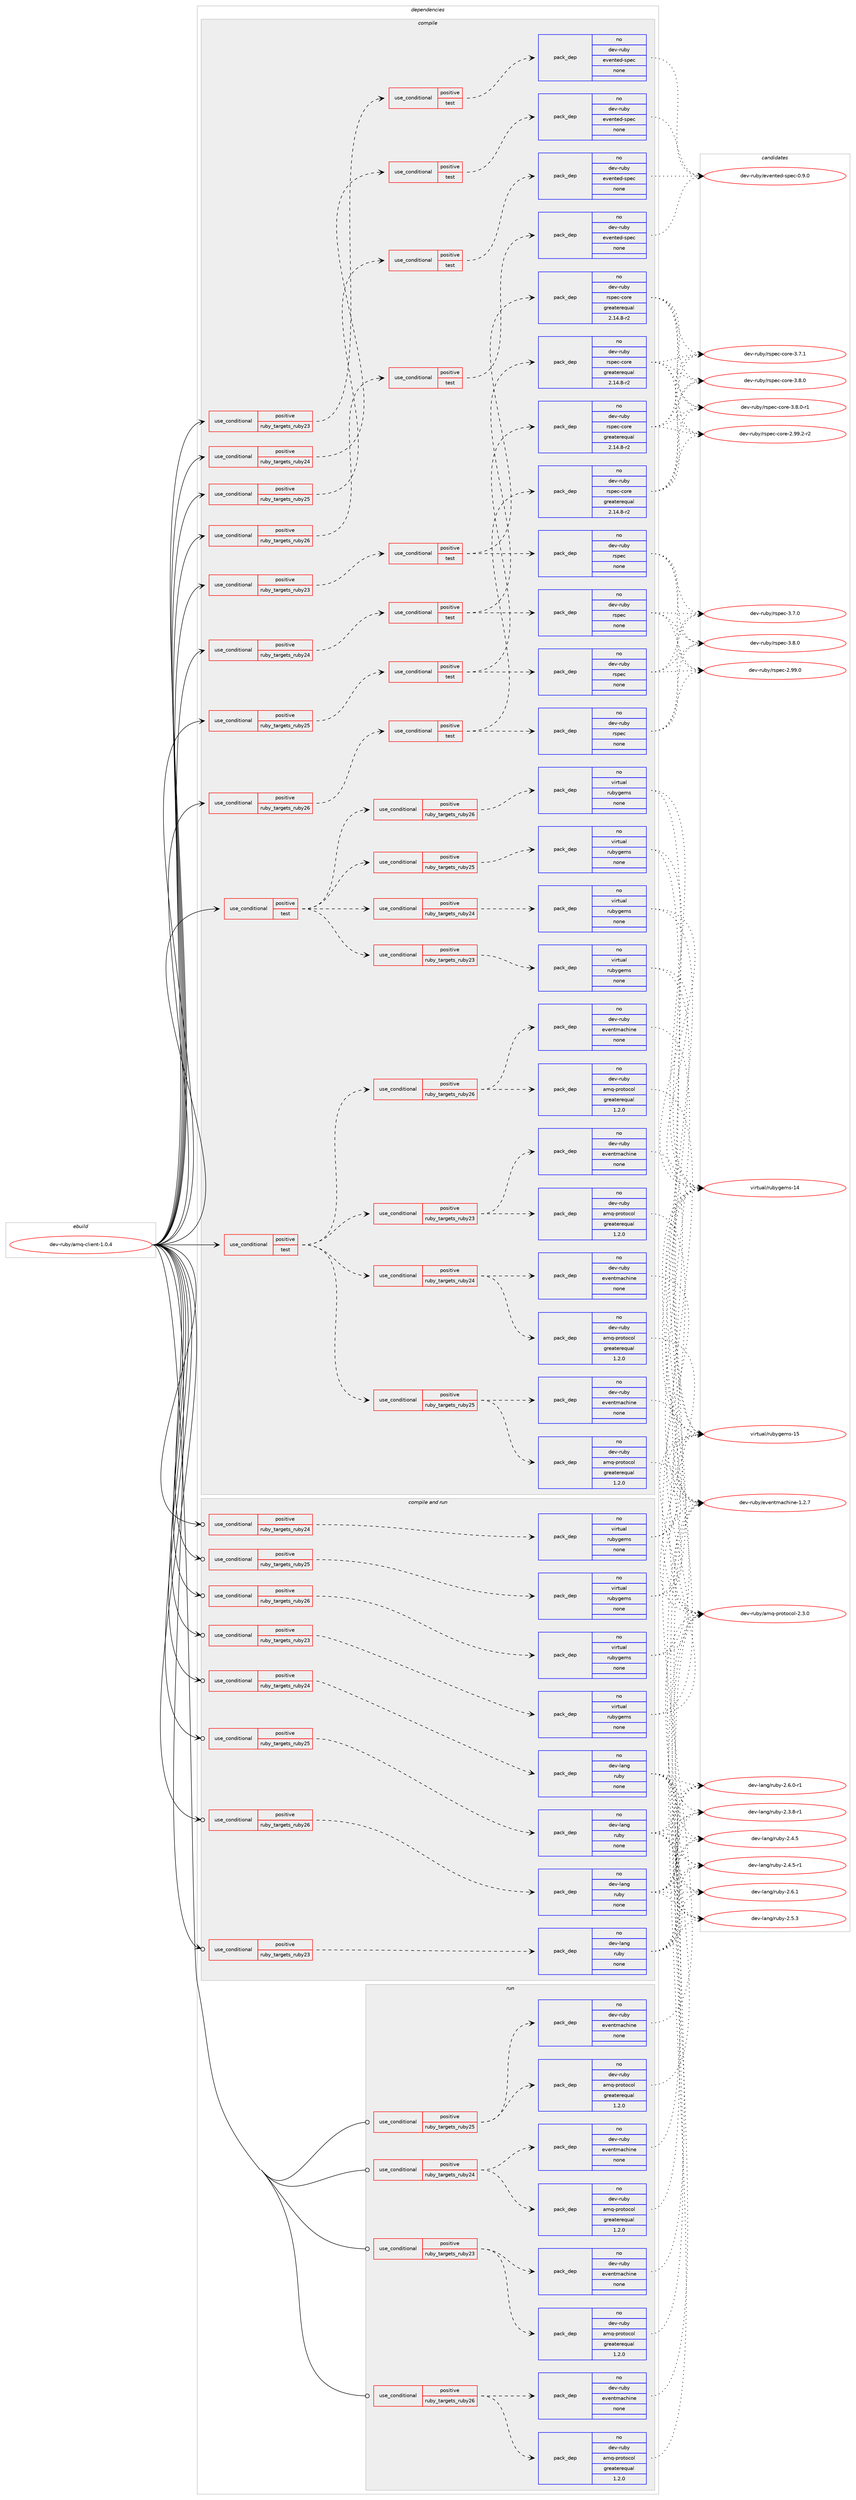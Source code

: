 digraph prolog {

# *************
# Graph options
# *************

newrank=true;
concentrate=true;
compound=true;
graph [rankdir=LR,fontname=Helvetica,fontsize=10,ranksep=1.5];#, ranksep=2.5, nodesep=0.2];
edge  [arrowhead=vee];
node  [fontname=Helvetica,fontsize=10];

# **********
# The ebuild
# **********

subgraph cluster_leftcol {
color=gray;
rank=same;
label=<<i>ebuild</i>>;
id [label="dev-ruby/amq-client-1.0.4", color=red, width=4, href="../dev-ruby/amq-client-1.0.4.svg"];
}

# ****************
# The dependencies
# ****************

subgraph cluster_midcol {
color=gray;
label=<<i>dependencies</i>>;
subgraph cluster_compile {
fillcolor="#eeeeee";
style=filled;
label=<<i>compile</i>>;
subgraph cond393242 {
dependency1480777 [label=<<TABLE BORDER="0" CELLBORDER="1" CELLSPACING="0" CELLPADDING="4"><TR><TD ROWSPAN="3" CELLPADDING="10">use_conditional</TD></TR><TR><TD>positive</TD></TR><TR><TD>ruby_targets_ruby23</TD></TR></TABLE>>, shape=none, color=red];
subgraph cond393243 {
dependency1480778 [label=<<TABLE BORDER="0" CELLBORDER="1" CELLSPACING="0" CELLPADDING="4"><TR><TD ROWSPAN="3" CELLPADDING="10">use_conditional</TD></TR><TR><TD>positive</TD></TR><TR><TD>test</TD></TR></TABLE>>, shape=none, color=red];
subgraph pack1064109 {
dependency1480779 [label=<<TABLE BORDER="0" CELLBORDER="1" CELLSPACING="0" CELLPADDING="4" WIDTH="220"><TR><TD ROWSPAN="6" CELLPADDING="30">pack_dep</TD></TR><TR><TD WIDTH="110">no</TD></TR><TR><TD>dev-ruby</TD></TR><TR><TD>evented-spec</TD></TR><TR><TD>none</TD></TR><TR><TD></TD></TR></TABLE>>, shape=none, color=blue];
}
dependency1480778:e -> dependency1480779:w [weight=20,style="dashed",arrowhead="vee"];
}
dependency1480777:e -> dependency1480778:w [weight=20,style="dashed",arrowhead="vee"];
}
id:e -> dependency1480777:w [weight=20,style="solid",arrowhead="vee"];
subgraph cond393244 {
dependency1480780 [label=<<TABLE BORDER="0" CELLBORDER="1" CELLSPACING="0" CELLPADDING="4"><TR><TD ROWSPAN="3" CELLPADDING="10">use_conditional</TD></TR><TR><TD>positive</TD></TR><TR><TD>ruby_targets_ruby23</TD></TR></TABLE>>, shape=none, color=red];
subgraph cond393245 {
dependency1480781 [label=<<TABLE BORDER="0" CELLBORDER="1" CELLSPACING="0" CELLPADDING="4"><TR><TD ROWSPAN="3" CELLPADDING="10">use_conditional</TD></TR><TR><TD>positive</TD></TR><TR><TD>test</TD></TR></TABLE>>, shape=none, color=red];
subgraph pack1064110 {
dependency1480782 [label=<<TABLE BORDER="0" CELLBORDER="1" CELLSPACING="0" CELLPADDING="4" WIDTH="220"><TR><TD ROWSPAN="6" CELLPADDING="30">pack_dep</TD></TR><TR><TD WIDTH="110">no</TD></TR><TR><TD>dev-ruby</TD></TR><TR><TD>rspec</TD></TR><TR><TD>none</TD></TR><TR><TD></TD></TR></TABLE>>, shape=none, color=blue];
}
dependency1480781:e -> dependency1480782:w [weight=20,style="dashed",arrowhead="vee"];
subgraph pack1064111 {
dependency1480783 [label=<<TABLE BORDER="0" CELLBORDER="1" CELLSPACING="0" CELLPADDING="4" WIDTH="220"><TR><TD ROWSPAN="6" CELLPADDING="30">pack_dep</TD></TR><TR><TD WIDTH="110">no</TD></TR><TR><TD>dev-ruby</TD></TR><TR><TD>rspec-core</TD></TR><TR><TD>greaterequal</TD></TR><TR><TD>2.14.8-r2</TD></TR></TABLE>>, shape=none, color=blue];
}
dependency1480781:e -> dependency1480783:w [weight=20,style="dashed",arrowhead="vee"];
}
dependency1480780:e -> dependency1480781:w [weight=20,style="dashed",arrowhead="vee"];
}
id:e -> dependency1480780:w [weight=20,style="solid",arrowhead="vee"];
subgraph cond393246 {
dependency1480784 [label=<<TABLE BORDER="0" CELLBORDER="1" CELLSPACING="0" CELLPADDING="4"><TR><TD ROWSPAN="3" CELLPADDING="10">use_conditional</TD></TR><TR><TD>positive</TD></TR><TR><TD>ruby_targets_ruby24</TD></TR></TABLE>>, shape=none, color=red];
subgraph cond393247 {
dependency1480785 [label=<<TABLE BORDER="0" CELLBORDER="1" CELLSPACING="0" CELLPADDING="4"><TR><TD ROWSPAN="3" CELLPADDING="10">use_conditional</TD></TR><TR><TD>positive</TD></TR><TR><TD>test</TD></TR></TABLE>>, shape=none, color=red];
subgraph pack1064112 {
dependency1480786 [label=<<TABLE BORDER="0" CELLBORDER="1" CELLSPACING="0" CELLPADDING="4" WIDTH="220"><TR><TD ROWSPAN="6" CELLPADDING="30">pack_dep</TD></TR><TR><TD WIDTH="110">no</TD></TR><TR><TD>dev-ruby</TD></TR><TR><TD>evented-spec</TD></TR><TR><TD>none</TD></TR><TR><TD></TD></TR></TABLE>>, shape=none, color=blue];
}
dependency1480785:e -> dependency1480786:w [weight=20,style="dashed",arrowhead="vee"];
}
dependency1480784:e -> dependency1480785:w [weight=20,style="dashed",arrowhead="vee"];
}
id:e -> dependency1480784:w [weight=20,style="solid",arrowhead="vee"];
subgraph cond393248 {
dependency1480787 [label=<<TABLE BORDER="0" CELLBORDER="1" CELLSPACING="0" CELLPADDING="4"><TR><TD ROWSPAN="3" CELLPADDING="10">use_conditional</TD></TR><TR><TD>positive</TD></TR><TR><TD>ruby_targets_ruby24</TD></TR></TABLE>>, shape=none, color=red];
subgraph cond393249 {
dependency1480788 [label=<<TABLE BORDER="0" CELLBORDER="1" CELLSPACING="0" CELLPADDING="4"><TR><TD ROWSPAN="3" CELLPADDING="10">use_conditional</TD></TR><TR><TD>positive</TD></TR><TR><TD>test</TD></TR></TABLE>>, shape=none, color=red];
subgraph pack1064113 {
dependency1480789 [label=<<TABLE BORDER="0" CELLBORDER="1" CELLSPACING="0" CELLPADDING="4" WIDTH="220"><TR><TD ROWSPAN="6" CELLPADDING="30">pack_dep</TD></TR><TR><TD WIDTH="110">no</TD></TR><TR><TD>dev-ruby</TD></TR><TR><TD>rspec</TD></TR><TR><TD>none</TD></TR><TR><TD></TD></TR></TABLE>>, shape=none, color=blue];
}
dependency1480788:e -> dependency1480789:w [weight=20,style="dashed",arrowhead="vee"];
subgraph pack1064114 {
dependency1480790 [label=<<TABLE BORDER="0" CELLBORDER="1" CELLSPACING="0" CELLPADDING="4" WIDTH="220"><TR><TD ROWSPAN="6" CELLPADDING="30">pack_dep</TD></TR><TR><TD WIDTH="110">no</TD></TR><TR><TD>dev-ruby</TD></TR><TR><TD>rspec-core</TD></TR><TR><TD>greaterequal</TD></TR><TR><TD>2.14.8-r2</TD></TR></TABLE>>, shape=none, color=blue];
}
dependency1480788:e -> dependency1480790:w [weight=20,style="dashed",arrowhead="vee"];
}
dependency1480787:e -> dependency1480788:w [weight=20,style="dashed",arrowhead="vee"];
}
id:e -> dependency1480787:w [weight=20,style="solid",arrowhead="vee"];
subgraph cond393250 {
dependency1480791 [label=<<TABLE BORDER="0" CELLBORDER="1" CELLSPACING="0" CELLPADDING="4"><TR><TD ROWSPAN="3" CELLPADDING="10">use_conditional</TD></TR><TR><TD>positive</TD></TR><TR><TD>ruby_targets_ruby25</TD></TR></TABLE>>, shape=none, color=red];
subgraph cond393251 {
dependency1480792 [label=<<TABLE BORDER="0" CELLBORDER="1" CELLSPACING="0" CELLPADDING="4"><TR><TD ROWSPAN="3" CELLPADDING="10">use_conditional</TD></TR><TR><TD>positive</TD></TR><TR><TD>test</TD></TR></TABLE>>, shape=none, color=red];
subgraph pack1064115 {
dependency1480793 [label=<<TABLE BORDER="0" CELLBORDER="1" CELLSPACING="0" CELLPADDING="4" WIDTH="220"><TR><TD ROWSPAN="6" CELLPADDING="30">pack_dep</TD></TR><TR><TD WIDTH="110">no</TD></TR><TR><TD>dev-ruby</TD></TR><TR><TD>evented-spec</TD></TR><TR><TD>none</TD></TR><TR><TD></TD></TR></TABLE>>, shape=none, color=blue];
}
dependency1480792:e -> dependency1480793:w [weight=20,style="dashed",arrowhead="vee"];
}
dependency1480791:e -> dependency1480792:w [weight=20,style="dashed",arrowhead="vee"];
}
id:e -> dependency1480791:w [weight=20,style="solid",arrowhead="vee"];
subgraph cond393252 {
dependency1480794 [label=<<TABLE BORDER="0" CELLBORDER="1" CELLSPACING="0" CELLPADDING="4"><TR><TD ROWSPAN="3" CELLPADDING="10">use_conditional</TD></TR><TR><TD>positive</TD></TR><TR><TD>ruby_targets_ruby25</TD></TR></TABLE>>, shape=none, color=red];
subgraph cond393253 {
dependency1480795 [label=<<TABLE BORDER="0" CELLBORDER="1" CELLSPACING="0" CELLPADDING="4"><TR><TD ROWSPAN="3" CELLPADDING="10">use_conditional</TD></TR><TR><TD>positive</TD></TR><TR><TD>test</TD></TR></TABLE>>, shape=none, color=red];
subgraph pack1064116 {
dependency1480796 [label=<<TABLE BORDER="0" CELLBORDER="1" CELLSPACING="0" CELLPADDING="4" WIDTH="220"><TR><TD ROWSPAN="6" CELLPADDING="30">pack_dep</TD></TR><TR><TD WIDTH="110">no</TD></TR><TR><TD>dev-ruby</TD></TR><TR><TD>rspec</TD></TR><TR><TD>none</TD></TR><TR><TD></TD></TR></TABLE>>, shape=none, color=blue];
}
dependency1480795:e -> dependency1480796:w [weight=20,style="dashed",arrowhead="vee"];
subgraph pack1064117 {
dependency1480797 [label=<<TABLE BORDER="0" CELLBORDER="1" CELLSPACING="0" CELLPADDING="4" WIDTH="220"><TR><TD ROWSPAN="6" CELLPADDING="30">pack_dep</TD></TR><TR><TD WIDTH="110">no</TD></TR><TR><TD>dev-ruby</TD></TR><TR><TD>rspec-core</TD></TR><TR><TD>greaterequal</TD></TR><TR><TD>2.14.8-r2</TD></TR></TABLE>>, shape=none, color=blue];
}
dependency1480795:e -> dependency1480797:w [weight=20,style="dashed",arrowhead="vee"];
}
dependency1480794:e -> dependency1480795:w [weight=20,style="dashed",arrowhead="vee"];
}
id:e -> dependency1480794:w [weight=20,style="solid",arrowhead="vee"];
subgraph cond393254 {
dependency1480798 [label=<<TABLE BORDER="0" CELLBORDER="1" CELLSPACING="0" CELLPADDING="4"><TR><TD ROWSPAN="3" CELLPADDING="10">use_conditional</TD></TR><TR><TD>positive</TD></TR><TR><TD>ruby_targets_ruby26</TD></TR></TABLE>>, shape=none, color=red];
subgraph cond393255 {
dependency1480799 [label=<<TABLE BORDER="0" CELLBORDER="1" CELLSPACING="0" CELLPADDING="4"><TR><TD ROWSPAN="3" CELLPADDING="10">use_conditional</TD></TR><TR><TD>positive</TD></TR><TR><TD>test</TD></TR></TABLE>>, shape=none, color=red];
subgraph pack1064118 {
dependency1480800 [label=<<TABLE BORDER="0" CELLBORDER="1" CELLSPACING="0" CELLPADDING="4" WIDTH="220"><TR><TD ROWSPAN="6" CELLPADDING="30">pack_dep</TD></TR><TR><TD WIDTH="110">no</TD></TR><TR><TD>dev-ruby</TD></TR><TR><TD>evented-spec</TD></TR><TR><TD>none</TD></TR><TR><TD></TD></TR></TABLE>>, shape=none, color=blue];
}
dependency1480799:e -> dependency1480800:w [weight=20,style="dashed",arrowhead="vee"];
}
dependency1480798:e -> dependency1480799:w [weight=20,style="dashed",arrowhead="vee"];
}
id:e -> dependency1480798:w [weight=20,style="solid",arrowhead="vee"];
subgraph cond393256 {
dependency1480801 [label=<<TABLE BORDER="0" CELLBORDER="1" CELLSPACING="0" CELLPADDING="4"><TR><TD ROWSPAN="3" CELLPADDING="10">use_conditional</TD></TR><TR><TD>positive</TD></TR><TR><TD>ruby_targets_ruby26</TD></TR></TABLE>>, shape=none, color=red];
subgraph cond393257 {
dependency1480802 [label=<<TABLE BORDER="0" CELLBORDER="1" CELLSPACING="0" CELLPADDING="4"><TR><TD ROWSPAN="3" CELLPADDING="10">use_conditional</TD></TR><TR><TD>positive</TD></TR><TR><TD>test</TD></TR></TABLE>>, shape=none, color=red];
subgraph pack1064119 {
dependency1480803 [label=<<TABLE BORDER="0" CELLBORDER="1" CELLSPACING="0" CELLPADDING="4" WIDTH="220"><TR><TD ROWSPAN="6" CELLPADDING="30">pack_dep</TD></TR><TR><TD WIDTH="110">no</TD></TR><TR><TD>dev-ruby</TD></TR><TR><TD>rspec</TD></TR><TR><TD>none</TD></TR><TR><TD></TD></TR></TABLE>>, shape=none, color=blue];
}
dependency1480802:e -> dependency1480803:w [weight=20,style="dashed",arrowhead="vee"];
subgraph pack1064120 {
dependency1480804 [label=<<TABLE BORDER="0" CELLBORDER="1" CELLSPACING="0" CELLPADDING="4" WIDTH="220"><TR><TD ROWSPAN="6" CELLPADDING="30">pack_dep</TD></TR><TR><TD WIDTH="110">no</TD></TR><TR><TD>dev-ruby</TD></TR><TR><TD>rspec-core</TD></TR><TR><TD>greaterequal</TD></TR><TR><TD>2.14.8-r2</TD></TR></TABLE>>, shape=none, color=blue];
}
dependency1480802:e -> dependency1480804:w [weight=20,style="dashed",arrowhead="vee"];
}
dependency1480801:e -> dependency1480802:w [weight=20,style="dashed",arrowhead="vee"];
}
id:e -> dependency1480801:w [weight=20,style="solid",arrowhead="vee"];
subgraph cond393258 {
dependency1480805 [label=<<TABLE BORDER="0" CELLBORDER="1" CELLSPACING="0" CELLPADDING="4"><TR><TD ROWSPAN="3" CELLPADDING="10">use_conditional</TD></TR><TR><TD>positive</TD></TR><TR><TD>test</TD></TR></TABLE>>, shape=none, color=red];
subgraph cond393259 {
dependency1480806 [label=<<TABLE BORDER="0" CELLBORDER="1" CELLSPACING="0" CELLPADDING="4"><TR><TD ROWSPAN="3" CELLPADDING="10">use_conditional</TD></TR><TR><TD>positive</TD></TR><TR><TD>ruby_targets_ruby23</TD></TR></TABLE>>, shape=none, color=red];
subgraph pack1064121 {
dependency1480807 [label=<<TABLE BORDER="0" CELLBORDER="1" CELLSPACING="0" CELLPADDING="4" WIDTH="220"><TR><TD ROWSPAN="6" CELLPADDING="30">pack_dep</TD></TR><TR><TD WIDTH="110">no</TD></TR><TR><TD>dev-ruby</TD></TR><TR><TD>amq-protocol</TD></TR><TR><TD>greaterequal</TD></TR><TR><TD>1.2.0</TD></TR></TABLE>>, shape=none, color=blue];
}
dependency1480806:e -> dependency1480807:w [weight=20,style="dashed",arrowhead="vee"];
subgraph pack1064122 {
dependency1480808 [label=<<TABLE BORDER="0" CELLBORDER="1" CELLSPACING="0" CELLPADDING="4" WIDTH="220"><TR><TD ROWSPAN="6" CELLPADDING="30">pack_dep</TD></TR><TR><TD WIDTH="110">no</TD></TR><TR><TD>dev-ruby</TD></TR><TR><TD>eventmachine</TD></TR><TR><TD>none</TD></TR><TR><TD></TD></TR></TABLE>>, shape=none, color=blue];
}
dependency1480806:e -> dependency1480808:w [weight=20,style="dashed",arrowhead="vee"];
}
dependency1480805:e -> dependency1480806:w [weight=20,style="dashed",arrowhead="vee"];
subgraph cond393260 {
dependency1480809 [label=<<TABLE BORDER="0" CELLBORDER="1" CELLSPACING="0" CELLPADDING="4"><TR><TD ROWSPAN="3" CELLPADDING="10">use_conditional</TD></TR><TR><TD>positive</TD></TR><TR><TD>ruby_targets_ruby24</TD></TR></TABLE>>, shape=none, color=red];
subgraph pack1064123 {
dependency1480810 [label=<<TABLE BORDER="0" CELLBORDER="1" CELLSPACING="0" CELLPADDING="4" WIDTH="220"><TR><TD ROWSPAN="6" CELLPADDING="30">pack_dep</TD></TR><TR><TD WIDTH="110">no</TD></TR><TR><TD>dev-ruby</TD></TR><TR><TD>amq-protocol</TD></TR><TR><TD>greaterequal</TD></TR><TR><TD>1.2.0</TD></TR></TABLE>>, shape=none, color=blue];
}
dependency1480809:e -> dependency1480810:w [weight=20,style="dashed",arrowhead="vee"];
subgraph pack1064124 {
dependency1480811 [label=<<TABLE BORDER="0" CELLBORDER="1" CELLSPACING="0" CELLPADDING="4" WIDTH="220"><TR><TD ROWSPAN="6" CELLPADDING="30">pack_dep</TD></TR><TR><TD WIDTH="110">no</TD></TR><TR><TD>dev-ruby</TD></TR><TR><TD>eventmachine</TD></TR><TR><TD>none</TD></TR><TR><TD></TD></TR></TABLE>>, shape=none, color=blue];
}
dependency1480809:e -> dependency1480811:w [weight=20,style="dashed",arrowhead="vee"];
}
dependency1480805:e -> dependency1480809:w [weight=20,style="dashed",arrowhead="vee"];
subgraph cond393261 {
dependency1480812 [label=<<TABLE BORDER="0" CELLBORDER="1" CELLSPACING="0" CELLPADDING="4"><TR><TD ROWSPAN="3" CELLPADDING="10">use_conditional</TD></TR><TR><TD>positive</TD></TR><TR><TD>ruby_targets_ruby25</TD></TR></TABLE>>, shape=none, color=red];
subgraph pack1064125 {
dependency1480813 [label=<<TABLE BORDER="0" CELLBORDER="1" CELLSPACING="0" CELLPADDING="4" WIDTH="220"><TR><TD ROWSPAN="6" CELLPADDING="30">pack_dep</TD></TR><TR><TD WIDTH="110">no</TD></TR><TR><TD>dev-ruby</TD></TR><TR><TD>amq-protocol</TD></TR><TR><TD>greaterequal</TD></TR><TR><TD>1.2.0</TD></TR></TABLE>>, shape=none, color=blue];
}
dependency1480812:e -> dependency1480813:w [weight=20,style="dashed",arrowhead="vee"];
subgraph pack1064126 {
dependency1480814 [label=<<TABLE BORDER="0" CELLBORDER="1" CELLSPACING="0" CELLPADDING="4" WIDTH="220"><TR><TD ROWSPAN="6" CELLPADDING="30">pack_dep</TD></TR><TR><TD WIDTH="110">no</TD></TR><TR><TD>dev-ruby</TD></TR><TR><TD>eventmachine</TD></TR><TR><TD>none</TD></TR><TR><TD></TD></TR></TABLE>>, shape=none, color=blue];
}
dependency1480812:e -> dependency1480814:w [weight=20,style="dashed",arrowhead="vee"];
}
dependency1480805:e -> dependency1480812:w [weight=20,style="dashed",arrowhead="vee"];
subgraph cond393262 {
dependency1480815 [label=<<TABLE BORDER="0" CELLBORDER="1" CELLSPACING="0" CELLPADDING="4"><TR><TD ROWSPAN="3" CELLPADDING="10">use_conditional</TD></TR><TR><TD>positive</TD></TR><TR><TD>ruby_targets_ruby26</TD></TR></TABLE>>, shape=none, color=red];
subgraph pack1064127 {
dependency1480816 [label=<<TABLE BORDER="0" CELLBORDER="1" CELLSPACING="0" CELLPADDING="4" WIDTH="220"><TR><TD ROWSPAN="6" CELLPADDING="30">pack_dep</TD></TR><TR><TD WIDTH="110">no</TD></TR><TR><TD>dev-ruby</TD></TR><TR><TD>amq-protocol</TD></TR><TR><TD>greaterequal</TD></TR><TR><TD>1.2.0</TD></TR></TABLE>>, shape=none, color=blue];
}
dependency1480815:e -> dependency1480816:w [weight=20,style="dashed",arrowhead="vee"];
subgraph pack1064128 {
dependency1480817 [label=<<TABLE BORDER="0" CELLBORDER="1" CELLSPACING="0" CELLPADDING="4" WIDTH="220"><TR><TD ROWSPAN="6" CELLPADDING="30">pack_dep</TD></TR><TR><TD WIDTH="110">no</TD></TR><TR><TD>dev-ruby</TD></TR><TR><TD>eventmachine</TD></TR><TR><TD>none</TD></TR><TR><TD></TD></TR></TABLE>>, shape=none, color=blue];
}
dependency1480815:e -> dependency1480817:w [weight=20,style="dashed",arrowhead="vee"];
}
dependency1480805:e -> dependency1480815:w [weight=20,style="dashed",arrowhead="vee"];
}
id:e -> dependency1480805:w [weight=20,style="solid",arrowhead="vee"];
subgraph cond393263 {
dependency1480818 [label=<<TABLE BORDER="0" CELLBORDER="1" CELLSPACING="0" CELLPADDING="4"><TR><TD ROWSPAN="3" CELLPADDING="10">use_conditional</TD></TR><TR><TD>positive</TD></TR><TR><TD>test</TD></TR></TABLE>>, shape=none, color=red];
subgraph cond393264 {
dependency1480819 [label=<<TABLE BORDER="0" CELLBORDER="1" CELLSPACING="0" CELLPADDING="4"><TR><TD ROWSPAN="3" CELLPADDING="10">use_conditional</TD></TR><TR><TD>positive</TD></TR><TR><TD>ruby_targets_ruby23</TD></TR></TABLE>>, shape=none, color=red];
subgraph pack1064129 {
dependency1480820 [label=<<TABLE BORDER="0" CELLBORDER="1" CELLSPACING="0" CELLPADDING="4" WIDTH="220"><TR><TD ROWSPAN="6" CELLPADDING="30">pack_dep</TD></TR><TR><TD WIDTH="110">no</TD></TR><TR><TD>virtual</TD></TR><TR><TD>rubygems</TD></TR><TR><TD>none</TD></TR><TR><TD></TD></TR></TABLE>>, shape=none, color=blue];
}
dependency1480819:e -> dependency1480820:w [weight=20,style="dashed",arrowhead="vee"];
}
dependency1480818:e -> dependency1480819:w [weight=20,style="dashed",arrowhead="vee"];
subgraph cond393265 {
dependency1480821 [label=<<TABLE BORDER="0" CELLBORDER="1" CELLSPACING="0" CELLPADDING="4"><TR><TD ROWSPAN="3" CELLPADDING="10">use_conditional</TD></TR><TR><TD>positive</TD></TR><TR><TD>ruby_targets_ruby24</TD></TR></TABLE>>, shape=none, color=red];
subgraph pack1064130 {
dependency1480822 [label=<<TABLE BORDER="0" CELLBORDER="1" CELLSPACING="0" CELLPADDING="4" WIDTH="220"><TR><TD ROWSPAN="6" CELLPADDING="30">pack_dep</TD></TR><TR><TD WIDTH="110">no</TD></TR><TR><TD>virtual</TD></TR><TR><TD>rubygems</TD></TR><TR><TD>none</TD></TR><TR><TD></TD></TR></TABLE>>, shape=none, color=blue];
}
dependency1480821:e -> dependency1480822:w [weight=20,style="dashed",arrowhead="vee"];
}
dependency1480818:e -> dependency1480821:w [weight=20,style="dashed",arrowhead="vee"];
subgraph cond393266 {
dependency1480823 [label=<<TABLE BORDER="0" CELLBORDER="1" CELLSPACING="0" CELLPADDING="4"><TR><TD ROWSPAN="3" CELLPADDING="10">use_conditional</TD></TR><TR><TD>positive</TD></TR><TR><TD>ruby_targets_ruby25</TD></TR></TABLE>>, shape=none, color=red];
subgraph pack1064131 {
dependency1480824 [label=<<TABLE BORDER="0" CELLBORDER="1" CELLSPACING="0" CELLPADDING="4" WIDTH="220"><TR><TD ROWSPAN="6" CELLPADDING="30">pack_dep</TD></TR><TR><TD WIDTH="110">no</TD></TR><TR><TD>virtual</TD></TR><TR><TD>rubygems</TD></TR><TR><TD>none</TD></TR><TR><TD></TD></TR></TABLE>>, shape=none, color=blue];
}
dependency1480823:e -> dependency1480824:w [weight=20,style="dashed",arrowhead="vee"];
}
dependency1480818:e -> dependency1480823:w [weight=20,style="dashed",arrowhead="vee"];
subgraph cond393267 {
dependency1480825 [label=<<TABLE BORDER="0" CELLBORDER="1" CELLSPACING="0" CELLPADDING="4"><TR><TD ROWSPAN="3" CELLPADDING="10">use_conditional</TD></TR><TR><TD>positive</TD></TR><TR><TD>ruby_targets_ruby26</TD></TR></TABLE>>, shape=none, color=red];
subgraph pack1064132 {
dependency1480826 [label=<<TABLE BORDER="0" CELLBORDER="1" CELLSPACING="0" CELLPADDING="4" WIDTH="220"><TR><TD ROWSPAN="6" CELLPADDING="30">pack_dep</TD></TR><TR><TD WIDTH="110">no</TD></TR><TR><TD>virtual</TD></TR><TR><TD>rubygems</TD></TR><TR><TD>none</TD></TR><TR><TD></TD></TR></TABLE>>, shape=none, color=blue];
}
dependency1480825:e -> dependency1480826:w [weight=20,style="dashed",arrowhead="vee"];
}
dependency1480818:e -> dependency1480825:w [weight=20,style="dashed",arrowhead="vee"];
}
id:e -> dependency1480818:w [weight=20,style="solid",arrowhead="vee"];
}
subgraph cluster_compileandrun {
fillcolor="#eeeeee";
style=filled;
label=<<i>compile and run</i>>;
subgraph cond393268 {
dependency1480827 [label=<<TABLE BORDER="0" CELLBORDER="1" CELLSPACING="0" CELLPADDING="4"><TR><TD ROWSPAN="3" CELLPADDING="10">use_conditional</TD></TR><TR><TD>positive</TD></TR><TR><TD>ruby_targets_ruby23</TD></TR></TABLE>>, shape=none, color=red];
subgraph pack1064133 {
dependency1480828 [label=<<TABLE BORDER="0" CELLBORDER="1" CELLSPACING="0" CELLPADDING="4" WIDTH="220"><TR><TD ROWSPAN="6" CELLPADDING="30">pack_dep</TD></TR><TR><TD WIDTH="110">no</TD></TR><TR><TD>dev-lang</TD></TR><TR><TD>ruby</TD></TR><TR><TD>none</TD></TR><TR><TD></TD></TR></TABLE>>, shape=none, color=blue];
}
dependency1480827:e -> dependency1480828:w [weight=20,style="dashed",arrowhead="vee"];
}
id:e -> dependency1480827:w [weight=20,style="solid",arrowhead="odotvee"];
subgraph cond393269 {
dependency1480829 [label=<<TABLE BORDER="0" CELLBORDER="1" CELLSPACING="0" CELLPADDING="4"><TR><TD ROWSPAN="3" CELLPADDING="10">use_conditional</TD></TR><TR><TD>positive</TD></TR><TR><TD>ruby_targets_ruby23</TD></TR></TABLE>>, shape=none, color=red];
subgraph pack1064134 {
dependency1480830 [label=<<TABLE BORDER="0" CELLBORDER="1" CELLSPACING="0" CELLPADDING="4" WIDTH="220"><TR><TD ROWSPAN="6" CELLPADDING="30">pack_dep</TD></TR><TR><TD WIDTH="110">no</TD></TR><TR><TD>virtual</TD></TR><TR><TD>rubygems</TD></TR><TR><TD>none</TD></TR><TR><TD></TD></TR></TABLE>>, shape=none, color=blue];
}
dependency1480829:e -> dependency1480830:w [weight=20,style="dashed",arrowhead="vee"];
}
id:e -> dependency1480829:w [weight=20,style="solid",arrowhead="odotvee"];
subgraph cond393270 {
dependency1480831 [label=<<TABLE BORDER="0" CELLBORDER="1" CELLSPACING="0" CELLPADDING="4"><TR><TD ROWSPAN="3" CELLPADDING="10">use_conditional</TD></TR><TR><TD>positive</TD></TR><TR><TD>ruby_targets_ruby24</TD></TR></TABLE>>, shape=none, color=red];
subgraph pack1064135 {
dependency1480832 [label=<<TABLE BORDER="0" CELLBORDER="1" CELLSPACING="0" CELLPADDING="4" WIDTH="220"><TR><TD ROWSPAN="6" CELLPADDING="30">pack_dep</TD></TR><TR><TD WIDTH="110">no</TD></TR><TR><TD>dev-lang</TD></TR><TR><TD>ruby</TD></TR><TR><TD>none</TD></TR><TR><TD></TD></TR></TABLE>>, shape=none, color=blue];
}
dependency1480831:e -> dependency1480832:w [weight=20,style="dashed",arrowhead="vee"];
}
id:e -> dependency1480831:w [weight=20,style="solid",arrowhead="odotvee"];
subgraph cond393271 {
dependency1480833 [label=<<TABLE BORDER="0" CELLBORDER="1" CELLSPACING="0" CELLPADDING="4"><TR><TD ROWSPAN="3" CELLPADDING="10">use_conditional</TD></TR><TR><TD>positive</TD></TR><TR><TD>ruby_targets_ruby24</TD></TR></TABLE>>, shape=none, color=red];
subgraph pack1064136 {
dependency1480834 [label=<<TABLE BORDER="0" CELLBORDER="1" CELLSPACING="0" CELLPADDING="4" WIDTH="220"><TR><TD ROWSPAN="6" CELLPADDING="30">pack_dep</TD></TR><TR><TD WIDTH="110">no</TD></TR><TR><TD>virtual</TD></TR><TR><TD>rubygems</TD></TR><TR><TD>none</TD></TR><TR><TD></TD></TR></TABLE>>, shape=none, color=blue];
}
dependency1480833:e -> dependency1480834:w [weight=20,style="dashed",arrowhead="vee"];
}
id:e -> dependency1480833:w [weight=20,style="solid",arrowhead="odotvee"];
subgraph cond393272 {
dependency1480835 [label=<<TABLE BORDER="0" CELLBORDER="1" CELLSPACING="0" CELLPADDING="4"><TR><TD ROWSPAN="3" CELLPADDING="10">use_conditional</TD></TR><TR><TD>positive</TD></TR><TR><TD>ruby_targets_ruby25</TD></TR></TABLE>>, shape=none, color=red];
subgraph pack1064137 {
dependency1480836 [label=<<TABLE BORDER="0" CELLBORDER="1" CELLSPACING="0" CELLPADDING="4" WIDTH="220"><TR><TD ROWSPAN="6" CELLPADDING="30">pack_dep</TD></TR><TR><TD WIDTH="110">no</TD></TR><TR><TD>dev-lang</TD></TR><TR><TD>ruby</TD></TR><TR><TD>none</TD></TR><TR><TD></TD></TR></TABLE>>, shape=none, color=blue];
}
dependency1480835:e -> dependency1480836:w [weight=20,style="dashed",arrowhead="vee"];
}
id:e -> dependency1480835:w [weight=20,style="solid",arrowhead="odotvee"];
subgraph cond393273 {
dependency1480837 [label=<<TABLE BORDER="0" CELLBORDER="1" CELLSPACING="0" CELLPADDING="4"><TR><TD ROWSPAN="3" CELLPADDING="10">use_conditional</TD></TR><TR><TD>positive</TD></TR><TR><TD>ruby_targets_ruby25</TD></TR></TABLE>>, shape=none, color=red];
subgraph pack1064138 {
dependency1480838 [label=<<TABLE BORDER="0" CELLBORDER="1" CELLSPACING="0" CELLPADDING="4" WIDTH="220"><TR><TD ROWSPAN="6" CELLPADDING="30">pack_dep</TD></TR><TR><TD WIDTH="110">no</TD></TR><TR><TD>virtual</TD></TR><TR><TD>rubygems</TD></TR><TR><TD>none</TD></TR><TR><TD></TD></TR></TABLE>>, shape=none, color=blue];
}
dependency1480837:e -> dependency1480838:w [weight=20,style="dashed",arrowhead="vee"];
}
id:e -> dependency1480837:w [weight=20,style="solid",arrowhead="odotvee"];
subgraph cond393274 {
dependency1480839 [label=<<TABLE BORDER="0" CELLBORDER="1" CELLSPACING="0" CELLPADDING="4"><TR><TD ROWSPAN="3" CELLPADDING="10">use_conditional</TD></TR><TR><TD>positive</TD></TR><TR><TD>ruby_targets_ruby26</TD></TR></TABLE>>, shape=none, color=red];
subgraph pack1064139 {
dependency1480840 [label=<<TABLE BORDER="0" CELLBORDER="1" CELLSPACING="0" CELLPADDING="4" WIDTH="220"><TR><TD ROWSPAN="6" CELLPADDING="30">pack_dep</TD></TR><TR><TD WIDTH="110">no</TD></TR><TR><TD>dev-lang</TD></TR><TR><TD>ruby</TD></TR><TR><TD>none</TD></TR><TR><TD></TD></TR></TABLE>>, shape=none, color=blue];
}
dependency1480839:e -> dependency1480840:w [weight=20,style="dashed",arrowhead="vee"];
}
id:e -> dependency1480839:w [weight=20,style="solid",arrowhead="odotvee"];
subgraph cond393275 {
dependency1480841 [label=<<TABLE BORDER="0" CELLBORDER="1" CELLSPACING="0" CELLPADDING="4"><TR><TD ROWSPAN="3" CELLPADDING="10">use_conditional</TD></TR><TR><TD>positive</TD></TR><TR><TD>ruby_targets_ruby26</TD></TR></TABLE>>, shape=none, color=red];
subgraph pack1064140 {
dependency1480842 [label=<<TABLE BORDER="0" CELLBORDER="1" CELLSPACING="0" CELLPADDING="4" WIDTH="220"><TR><TD ROWSPAN="6" CELLPADDING="30">pack_dep</TD></TR><TR><TD WIDTH="110">no</TD></TR><TR><TD>virtual</TD></TR><TR><TD>rubygems</TD></TR><TR><TD>none</TD></TR><TR><TD></TD></TR></TABLE>>, shape=none, color=blue];
}
dependency1480841:e -> dependency1480842:w [weight=20,style="dashed",arrowhead="vee"];
}
id:e -> dependency1480841:w [weight=20,style="solid",arrowhead="odotvee"];
}
subgraph cluster_run {
fillcolor="#eeeeee";
style=filled;
label=<<i>run</i>>;
subgraph cond393276 {
dependency1480843 [label=<<TABLE BORDER="0" CELLBORDER="1" CELLSPACING="0" CELLPADDING="4"><TR><TD ROWSPAN="3" CELLPADDING="10">use_conditional</TD></TR><TR><TD>positive</TD></TR><TR><TD>ruby_targets_ruby23</TD></TR></TABLE>>, shape=none, color=red];
subgraph pack1064141 {
dependency1480844 [label=<<TABLE BORDER="0" CELLBORDER="1" CELLSPACING="0" CELLPADDING="4" WIDTH="220"><TR><TD ROWSPAN="6" CELLPADDING="30">pack_dep</TD></TR><TR><TD WIDTH="110">no</TD></TR><TR><TD>dev-ruby</TD></TR><TR><TD>amq-protocol</TD></TR><TR><TD>greaterequal</TD></TR><TR><TD>1.2.0</TD></TR></TABLE>>, shape=none, color=blue];
}
dependency1480843:e -> dependency1480844:w [weight=20,style="dashed",arrowhead="vee"];
subgraph pack1064142 {
dependency1480845 [label=<<TABLE BORDER="0" CELLBORDER="1" CELLSPACING="0" CELLPADDING="4" WIDTH="220"><TR><TD ROWSPAN="6" CELLPADDING="30">pack_dep</TD></TR><TR><TD WIDTH="110">no</TD></TR><TR><TD>dev-ruby</TD></TR><TR><TD>eventmachine</TD></TR><TR><TD>none</TD></TR><TR><TD></TD></TR></TABLE>>, shape=none, color=blue];
}
dependency1480843:e -> dependency1480845:w [weight=20,style="dashed",arrowhead="vee"];
}
id:e -> dependency1480843:w [weight=20,style="solid",arrowhead="odot"];
subgraph cond393277 {
dependency1480846 [label=<<TABLE BORDER="0" CELLBORDER="1" CELLSPACING="0" CELLPADDING="4"><TR><TD ROWSPAN="3" CELLPADDING="10">use_conditional</TD></TR><TR><TD>positive</TD></TR><TR><TD>ruby_targets_ruby24</TD></TR></TABLE>>, shape=none, color=red];
subgraph pack1064143 {
dependency1480847 [label=<<TABLE BORDER="0" CELLBORDER="1" CELLSPACING="0" CELLPADDING="4" WIDTH="220"><TR><TD ROWSPAN="6" CELLPADDING="30">pack_dep</TD></TR><TR><TD WIDTH="110">no</TD></TR><TR><TD>dev-ruby</TD></TR><TR><TD>amq-protocol</TD></TR><TR><TD>greaterequal</TD></TR><TR><TD>1.2.0</TD></TR></TABLE>>, shape=none, color=blue];
}
dependency1480846:e -> dependency1480847:w [weight=20,style="dashed",arrowhead="vee"];
subgraph pack1064144 {
dependency1480848 [label=<<TABLE BORDER="0" CELLBORDER="1" CELLSPACING="0" CELLPADDING="4" WIDTH="220"><TR><TD ROWSPAN="6" CELLPADDING="30">pack_dep</TD></TR><TR><TD WIDTH="110">no</TD></TR><TR><TD>dev-ruby</TD></TR><TR><TD>eventmachine</TD></TR><TR><TD>none</TD></TR><TR><TD></TD></TR></TABLE>>, shape=none, color=blue];
}
dependency1480846:e -> dependency1480848:w [weight=20,style="dashed",arrowhead="vee"];
}
id:e -> dependency1480846:w [weight=20,style="solid",arrowhead="odot"];
subgraph cond393278 {
dependency1480849 [label=<<TABLE BORDER="0" CELLBORDER="1" CELLSPACING="0" CELLPADDING="4"><TR><TD ROWSPAN="3" CELLPADDING="10">use_conditional</TD></TR><TR><TD>positive</TD></TR><TR><TD>ruby_targets_ruby25</TD></TR></TABLE>>, shape=none, color=red];
subgraph pack1064145 {
dependency1480850 [label=<<TABLE BORDER="0" CELLBORDER="1" CELLSPACING="0" CELLPADDING="4" WIDTH="220"><TR><TD ROWSPAN="6" CELLPADDING="30">pack_dep</TD></TR><TR><TD WIDTH="110">no</TD></TR><TR><TD>dev-ruby</TD></TR><TR><TD>amq-protocol</TD></TR><TR><TD>greaterequal</TD></TR><TR><TD>1.2.0</TD></TR></TABLE>>, shape=none, color=blue];
}
dependency1480849:e -> dependency1480850:w [weight=20,style="dashed",arrowhead="vee"];
subgraph pack1064146 {
dependency1480851 [label=<<TABLE BORDER="0" CELLBORDER="1" CELLSPACING="0" CELLPADDING="4" WIDTH="220"><TR><TD ROWSPAN="6" CELLPADDING="30">pack_dep</TD></TR><TR><TD WIDTH="110">no</TD></TR><TR><TD>dev-ruby</TD></TR><TR><TD>eventmachine</TD></TR><TR><TD>none</TD></TR><TR><TD></TD></TR></TABLE>>, shape=none, color=blue];
}
dependency1480849:e -> dependency1480851:w [weight=20,style="dashed",arrowhead="vee"];
}
id:e -> dependency1480849:w [weight=20,style="solid",arrowhead="odot"];
subgraph cond393279 {
dependency1480852 [label=<<TABLE BORDER="0" CELLBORDER="1" CELLSPACING="0" CELLPADDING="4"><TR><TD ROWSPAN="3" CELLPADDING="10">use_conditional</TD></TR><TR><TD>positive</TD></TR><TR><TD>ruby_targets_ruby26</TD></TR></TABLE>>, shape=none, color=red];
subgraph pack1064147 {
dependency1480853 [label=<<TABLE BORDER="0" CELLBORDER="1" CELLSPACING="0" CELLPADDING="4" WIDTH="220"><TR><TD ROWSPAN="6" CELLPADDING="30">pack_dep</TD></TR><TR><TD WIDTH="110">no</TD></TR><TR><TD>dev-ruby</TD></TR><TR><TD>amq-protocol</TD></TR><TR><TD>greaterequal</TD></TR><TR><TD>1.2.0</TD></TR></TABLE>>, shape=none, color=blue];
}
dependency1480852:e -> dependency1480853:w [weight=20,style="dashed",arrowhead="vee"];
subgraph pack1064148 {
dependency1480854 [label=<<TABLE BORDER="0" CELLBORDER="1" CELLSPACING="0" CELLPADDING="4" WIDTH="220"><TR><TD ROWSPAN="6" CELLPADDING="30">pack_dep</TD></TR><TR><TD WIDTH="110">no</TD></TR><TR><TD>dev-ruby</TD></TR><TR><TD>eventmachine</TD></TR><TR><TD>none</TD></TR><TR><TD></TD></TR></TABLE>>, shape=none, color=blue];
}
dependency1480852:e -> dependency1480854:w [weight=20,style="dashed",arrowhead="vee"];
}
id:e -> dependency1480852:w [weight=20,style="solid",arrowhead="odot"];
}
}

# **************
# The candidates
# **************

subgraph cluster_choices {
rank=same;
color=gray;
label=<<i>candidates</i>>;

subgraph choice1064109 {
color=black;
nodesep=1;
choice1001011184511411798121471011181011101161011004511511210199454846574648 [label="dev-ruby/evented-spec-0.9.0", color=red, width=4,href="../dev-ruby/evented-spec-0.9.0.svg"];
dependency1480779:e -> choice1001011184511411798121471011181011101161011004511511210199454846574648:w [style=dotted,weight="100"];
}
subgraph choice1064110 {
color=black;
nodesep=1;
choice1001011184511411798121471141151121019945504657574648 [label="dev-ruby/rspec-2.99.0", color=red, width=4,href="../dev-ruby/rspec-2.99.0.svg"];
choice10010111845114117981214711411511210199455146554648 [label="dev-ruby/rspec-3.7.0", color=red, width=4,href="../dev-ruby/rspec-3.7.0.svg"];
choice10010111845114117981214711411511210199455146564648 [label="dev-ruby/rspec-3.8.0", color=red, width=4,href="../dev-ruby/rspec-3.8.0.svg"];
dependency1480782:e -> choice1001011184511411798121471141151121019945504657574648:w [style=dotted,weight="100"];
dependency1480782:e -> choice10010111845114117981214711411511210199455146554648:w [style=dotted,weight="100"];
dependency1480782:e -> choice10010111845114117981214711411511210199455146564648:w [style=dotted,weight="100"];
}
subgraph choice1064111 {
color=black;
nodesep=1;
choice100101118451141179812147114115112101994599111114101455046575746504511450 [label="dev-ruby/rspec-core-2.99.2-r2", color=red, width=4,href="../dev-ruby/rspec-core-2.99.2-r2.svg"];
choice100101118451141179812147114115112101994599111114101455146554649 [label="dev-ruby/rspec-core-3.7.1", color=red, width=4,href="../dev-ruby/rspec-core-3.7.1.svg"];
choice100101118451141179812147114115112101994599111114101455146564648 [label="dev-ruby/rspec-core-3.8.0", color=red, width=4,href="../dev-ruby/rspec-core-3.8.0.svg"];
choice1001011184511411798121471141151121019945991111141014551465646484511449 [label="dev-ruby/rspec-core-3.8.0-r1", color=red, width=4,href="../dev-ruby/rspec-core-3.8.0-r1.svg"];
dependency1480783:e -> choice100101118451141179812147114115112101994599111114101455046575746504511450:w [style=dotted,weight="100"];
dependency1480783:e -> choice100101118451141179812147114115112101994599111114101455146554649:w [style=dotted,weight="100"];
dependency1480783:e -> choice100101118451141179812147114115112101994599111114101455146564648:w [style=dotted,weight="100"];
dependency1480783:e -> choice1001011184511411798121471141151121019945991111141014551465646484511449:w [style=dotted,weight="100"];
}
subgraph choice1064112 {
color=black;
nodesep=1;
choice1001011184511411798121471011181011101161011004511511210199454846574648 [label="dev-ruby/evented-spec-0.9.0", color=red, width=4,href="../dev-ruby/evented-spec-0.9.0.svg"];
dependency1480786:e -> choice1001011184511411798121471011181011101161011004511511210199454846574648:w [style=dotted,weight="100"];
}
subgraph choice1064113 {
color=black;
nodesep=1;
choice1001011184511411798121471141151121019945504657574648 [label="dev-ruby/rspec-2.99.0", color=red, width=4,href="../dev-ruby/rspec-2.99.0.svg"];
choice10010111845114117981214711411511210199455146554648 [label="dev-ruby/rspec-3.7.0", color=red, width=4,href="../dev-ruby/rspec-3.7.0.svg"];
choice10010111845114117981214711411511210199455146564648 [label="dev-ruby/rspec-3.8.0", color=red, width=4,href="../dev-ruby/rspec-3.8.0.svg"];
dependency1480789:e -> choice1001011184511411798121471141151121019945504657574648:w [style=dotted,weight="100"];
dependency1480789:e -> choice10010111845114117981214711411511210199455146554648:w [style=dotted,weight="100"];
dependency1480789:e -> choice10010111845114117981214711411511210199455146564648:w [style=dotted,weight="100"];
}
subgraph choice1064114 {
color=black;
nodesep=1;
choice100101118451141179812147114115112101994599111114101455046575746504511450 [label="dev-ruby/rspec-core-2.99.2-r2", color=red, width=4,href="../dev-ruby/rspec-core-2.99.2-r2.svg"];
choice100101118451141179812147114115112101994599111114101455146554649 [label="dev-ruby/rspec-core-3.7.1", color=red, width=4,href="../dev-ruby/rspec-core-3.7.1.svg"];
choice100101118451141179812147114115112101994599111114101455146564648 [label="dev-ruby/rspec-core-3.8.0", color=red, width=4,href="../dev-ruby/rspec-core-3.8.0.svg"];
choice1001011184511411798121471141151121019945991111141014551465646484511449 [label="dev-ruby/rspec-core-3.8.0-r1", color=red, width=4,href="../dev-ruby/rspec-core-3.8.0-r1.svg"];
dependency1480790:e -> choice100101118451141179812147114115112101994599111114101455046575746504511450:w [style=dotted,weight="100"];
dependency1480790:e -> choice100101118451141179812147114115112101994599111114101455146554649:w [style=dotted,weight="100"];
dependency1480790:e -> choice100101118451141179812147114115112101994599111114101455146564648:w [style=dotted,weight="100"];
dependency1480790:e -> choice1001011184511411798121471141151121019945991111141014551465646484511449:w [style=dotted,weight="100"];
}
subgraph choice1064115 {
color=black;
nodesep=1;
choice1001011184511411798121471011181011101161011004511511210199454846574648 [label="dev-ruby/evented-spec-0.9.0", color=red, width=4,href="../dev-ruby/evented-spec-0.9.0.svg"];
dependency1480793:e -> choice1001011184511411798121471011181011101161011004511511210199454846574648:w [style=dotted,weight="100"];
}
subgraph choice1064116 {
color=black;
nodesep=1;
choice1001011184511411798121471141151121019945504657574648 [label="dev-ruby/rspec-2.99.0", color=red, width=4,href="../dev-ruby/rspec-2.99.0.svg"];
choice10010111845114117981214711411511210199455146554648 [label="dev-ruby/rspec-3.7.0", color=red, width=4,href="../dev-ruby/rspec-3.7.0.svg"];
choice10010111845114117981214711411511210199455146564648 [label="dev-ruby/rspec-3.8.0", color=red, width=4,href="../dev-ruby/rspec-3.8.0.svg"];
dependency1480796:e -> choice1001011184511411798121471141151121019945504657574648:w [style=dotted,weight="100"];
dependency1480796:e -> choice10010111845114117981214711411511210199455146554648:w [style=dotted,weight="100"];
dependency1480796:e -> choice10010111845114117981214711411511210199455146564648:w [style=dotted,weight="100"];
}
subgraph choice1064117 {
color=black;
nodesep=1;
choice100101118451141179812147114115112101994599111114101455046575746504511450 [label="dev-ruby/rspec-core-2.99.2-r2", color=red, width=4,href="../dev-ruby/rspec-core-2.99.2-r2.svg"];
choice100101118451141179812147114115112101994599111114101455146554649 [label="dev-ruby/rspec-core-3.7.1", color=red, width=4,href="../dev-ruby/rspec-core-3.7.1.svg"];
choice100101118451141179812147114115112101994599111114101455146564648 [label="dev-ruby/rspec-core-3.8.0", color=red, width=4,href="../dev-ruby/rspec-core-3.8.0.svg"];
choice1001011184511411798121471141151121019945991111141014551465646484511449 [label="dev-ruby/rspec-core-3.8.0-r1", color=red, width=4,href="../dev-ruby/rspec-core-3.8.0-r1.svg"];
dependency1480797:e -> choice100101118451141179812147114115112101994599111114101455046575746504511450:w [style=dotted,weight="100"];
dependency1480797:e -> choice100101118451141179812147114115112101994599111114101455146554649:w [style=dotted,weight="100"];
dependency1480797:e -> choice100101118451141179812147114115112101994599111114101455146564648:w [style=dotted,weight="100"];
dependency1480797:e -> choice1001011184511411798121471141151121019945991111141014551465646484511449:w [style=dotted,weight="100"];
}
subgraph choice1064118 {
color=black;
nodesep=1;
choice1001011184511411798121471011181011101161011004511511210199454846574648 [label="dev-ruby/evented-spec-0.9.0", color=red, width=4,href="../dev-ruby/evented-spec-0.9.0.svg"];
dependency1480800:e -> choice1001011184511411798121471011181011101161011004511511210199454846574648:w [style=dotted,weight="100"];
}
subgraph choice1064119 {
color=black;
nodesep=1;
choice1001011184511411798121471141151121019945504657574648 [label="dev-ruby/rspec-2.99.0", color=red, width=4,href="../dev-ruby/rspec-2.99.0.svg"];
choice10010111845114117981214711411511210199455146554648 [label="dev-ruby/rspec-3.7.0", color=red, width=4,href="../dev-ruby/rspec-3.7.0.svg"];
choice10010111845114117981214711411511210199455146564648 [label="dev-ruby/rspec-3.8.0", color=red, width=4,href="../dev-ruby/rspec-3.8.0.svg"];
dependency1480803:e -> choice1001011184511411798121471141151121019945504657574648:w [style=dotted,weight="100"];
dependency1480803:e -> choice10010111845114117981214711411511210199455146554648:w [style=dotted,weight="100"];
dependency1480803:e -> choice10010111845114117981214711411511210199455146564648:w [style=dotted,weight="100"];
}
subgraph choice1064120 {
color=black;
nodesep=1;
choice100101118451141179812147114115112101994599111114101455046575746504511450 [label="dev-ruby/rspec-core-2.99.2-r2", color=red, width=4,href="../dev-ruby/rspec-core-2.99.2-r2.svg"];
choice100101118451141179812147114115112101994599111114101455146554649 [label="dev-ruby/rspec-core-3.7.1", color=red, width=4,href="../dev-ruby/rspec-core-3.7.1.svg"];
choice100101118451141179812147114115112101994599111114101455146564648 [label="dev-ruby/rspec-core-3.8.0", color=red, width=4,href="../dev-ruby/rspec-core-3.8.0.svg"];
choice1001011184511411798121471141151121019945991111141014551465646484511449 [label="dev-ruby/rspec-core-3.8.0-r1", color=red, width=4,href="../dev-ruby/rspec-core-3.8.0-r1.svg"];
dependency1480804:e -> choice100101118451141179812147114115112101994599111114101455046575746504511450:w [style=dotted,weight="100"];
dependency1480804:e -> choice100101118451141179812147114115112101994599111114101455146554649:w [style=dotted,weight="100"];
dependency1480804:e -> choice100101118451141179812147114115112101994599111114101455146564648:w [style=dotted,weight="100"];
dependency1480804:e -> choice1001011184511411798121471141151121019945991111141014551465646484511449:w [style=dotted,weight="100"];
}
subgraph choice1064121 {
color=black;
nodesep=1;
choice100101118451141179812147971091134511211411111611199111108455046514648 [label="dev-ruby/amq-protocol-2.3.0", color=red, width=4,href="../dev-ruby/amq-protocol-2.3.0.svg"];
dependency1480807:e -> choice100101118451141179812147971091134511211411111611199111108455046514648:w [style=dotted,weight="100"];
}
subgraph choice1064122 {
color=black;
nodesep=1;
choice1001011184511411798121471011181011101161099799104105110101454946504655 [label="dev-ruby/eventmachine-1.2.7", color=red, width=4,href="../dev-ruby/eventmachine-1.2.7.svg"];
dependency1480808:e -> choice1001011184511411798121471011181011101161099799104105110101454946504655:w [style=dotted,weight="100"];
}
subgraph choice1064123 {
color=black;
nodesep=1;
choice100101118451141179812147971091134511211411111611199111108455046514648 [label="dev-ruby/amq-protocol-2.3.0", color=red, width=4,href="../dev-ruby/amq-protocol-2.3.0.svg"];
dependency1480810:e -> choice100101118451141179812147971091134511211411111611199111108455046514648:w [style=dotted,weight="100"];
}
subgraph choice1064124 {
color=black;
nodesep=1;
choice1001011184511411798121471011181011101161099799104105110101454946504655 [label="dev-ruby/eventmachine-1.2.7", color=red, width=4,href="../dev-ruby/eventmachine-1.2.7.svg"];
dependency1480811:e -> choice1001011184511411798121471011181011101161099799104105110101454946504655:w [style=dotted,weight="100"];
}
subgraph choice1064125 {
color=black;
nodesep=1;
choice100101118451141179812147971091134511211411111611199111108455046514648 [label="dev-ruby/amq-protocol-2.3.0", color=red, width=4,href="../dev-ruby/amq-protocol-2.3.0.svg"];
dependency1480813:e -> choice100101118451141179812147971091134511211411111611199111108455046514648:w [style=dotted,weight="100"];
}
subgraph choice1064126 {
color=black;
nodesep=1;
choice1001011184511411798121471011181011101161099799104105110101454946504655 [label="dev-ruby/eventmachine-1.2.7", color=red, width=4,href="../dev-ruby/eventmachine-1.2.7.svg"];
dependency1480814:e -> choice1001011184511411798121471011181011101161099799104105110101454946504655:w [style=dotted,weight="100"];
}
subgraph choice1064127 {
color=black;
nodesep=1;
choice100101118451141179812147971091134511211411111611199111108455046514648 [label="dev-ruby/amq-protocol-2.3.0", color=red, width=4,href="../dev-ruby/amq-protocol-2.3.0.svg"];
dependency1480816:e -> choice100101118451141179812147971091134511211411111611199111108455046514648:w [style=dotted,weight="100"];
}
subgraph choice1064128 {
color=black;
nodesep=1;
choice1001011184511411798121471011181011101161099799104105110101454946504655 [label="dev-ruby/eventmachine-1.2.7", color=red, width=4,href="../dev-ruby/eventmachine-1.2.7.svg"];
dependency1480817:e -> choice1001011184511411798121471011181011101161099799104105110101454946504655:w [style=dotted,weight="100"];
}
subgraph choice1064129 {
color=black;
nodesep=1;
choice118105114116117971084711411798121103101109115454952 [label="virtual/rubygems-14", color=red, width=4,href="../virtual/rubygems-14.svg"];
choice118105114116117971084711411798121103101109115454953 [label="virtual/rubygems-15", color=red, width=4,href="../virtual/rubygems-15.svg"];
dependency1480820:e -> choice118105114116117971084711411798121103101109115454952:w [style=dotted,weight="100"];
dependency1480820:e -> choice118105114116117971084711411798121103101109115454953:w [style=dotted,weight="100"];
}
subgraph choice1064130 {
color=black;
nodesep=1;
choice118105114116117971084711411798121103101109115454952 [label="virtual/rubygems-14", color=red, width=4,href="../virtual/rubygems-14.svg"];
choice118105114116117971084711411798121103101109115454953 [label="virtual/rubygems-15", color=red, width=4,href="../virtual/rubygems-15.svg"];
dependency1480822:e -> choice118105114116117971084711411798121103101109115454952:w [style=dotted,weight="100"];
dependency1480822:e -> choice118105114116117971084711411798121103101109115454953:w [style=dotted,weight="100"];
}
subgraph choice1064131 {
color=black;
nodesep=1;
choice118105114116117971084711411798121103101109115454952 [label="virtual/rubygems-14", color=red, width=4,href="../virtual/rubygems-14.svg"];
choice118105114116117971084711411798121103101109115454953 [label="virtual/rubygems-15", color=red, width=4,href="../virtual/rubygems-15.svg"];
dependency1480824:e -> choice118105114116117971084711411798121103101109115454952:w [style=dotted,weight="100"];
dependency1480824:e -> choice118105114116117971084711411798121103101109115454953:w [style=dotted,weight="100"];
}
subgraph choice1064132 {
color=black;
nodesep=1;
choice118105114116117971084711411798121103101109115454952 [label="virtual/rubygems-14", color=red, width=4,href="../virtual/rubygems-14.svg"];
choice118105114116117971084711411798121103101109115454953 [label="virtual/rubygems-15", color=red, width=4,href="../virtual/rubygems-15.svg"];
dependency1480826:e -> choice118105114116117971084711411798121103101109115454952:w [style=dotted,weight="100"];
dependency1480826:e -> choice118105114116117971084711411798121103101109115454953:w [style=dotted,weight="100"];
}
subgraph choice1064133 {
color=black;
nodesep=1;
choice100101118451089711010347114117981214550465146564511449 [label="dev-lang/ruby-2.3.8-r1", color=red, width=4,href="../dev-lang/ruby-2.3.8-r1.svg"];
choice10010111845108971101034711411798121455046524653 [label="dev-lang/ruby-2.4.5", color=red, width=4,href="../dev-lang/ruby-2.4.5.svg"];
choice100101118451089711010347114117981214550465246534511449 [label="dev-lang/ruby-2.4.5-r1", color=red, width=4,href="../dev-lang/ruby-2.4.5-r1.svg"];
choice10010111845108971101034711411798121455046534651 [label="dev-lang/ruby-2.5.3", color=red, width=4,href="../dev-lang/ruby-2.5.3.svg"];
choice100101118451089711010347114117981214550465446484511449 [label="dev-lang/ruby-2.6.0-r1", color=red, width=4,href="../dev-lang/ruby-2.6.0-r1.svg"];
choice10010111845108971101034711411798121455046544649 [label="dev-lang/ruby-2.6.1", color=red, width=4,href="../dev-lang/ruby-2.6.1.svg"];
dependency1480828:e -> choice100101118451089711010347114117981214550465146564511449:w [style=dotted,weight="100"];
dependency1480828:e -> choice10010111845108971101034711411798121455046524653:w [style=dotted,weight="100"];
dependency1480828:e -> choice100101118451089711010347114117981214550465246534511449:w [style=dotted,weight="100"];
dependency1480828:e -> choice10010111845108971101034711411798121455046534651:w [style=dotted,weight="100"];
dependency1480828:e -> choice100101118451089711010347114117981214550465446484511449:w [style=dotted,weight="100"];
dependency1480828:e -> choice10010111845108971101034711411798121455046544649:w [style=dotted,weight="100"];
}
subgraph choice1064134 {
color=black;
nodesep=1;
choice118105114116117971084711411798121103101109115454952 [label="virtual/rubygems-14", color=red, width=4,href="../virtual/rubygems-14.svg"];
choice118105114116117971084711411798121103101109115454953 [label="virtual/rubygems-15", color=red, width=4,href="../virtual/rubygems-15.svg"];
dependency1480830:e -> choice118105114116117971084711411798121103101109115454952:w [style=dotted,weight="100"];
dependency1480830:e -> choice118105114116117971084711411798121103101109115454953:w [style=dotted,weight="100"];
}
subgraph choice1064135 {
color=black;
nodesep=1;
choice100101118451089711010347114117981214550465146564511449 [label="dev-lang/ruby-2.3.8-r1", color=red, width=4,href="../dev-lang/ruby-2.3.8-r1.svg"];
choice10010111845108971101034711411798121455046524653 [label="dev-lang/ruby-2.4.5", color=red, width=4,href="../dev-lang/ruby-2.4.5.svg"];
choice100101118451089711010347114117981214550465246534511449 [label="dev-lang/ruby-2.4.5-r1", color=red, width=4,href="../dev-lang/ruby-2.4.5-r1.svg"];
choice10010111845108971101034711411798121455046534651 [label="dev-lang/ruby-2.5.3", color=red, width=4,href="../dev-lang/ruby-2.5.3.svg"];
choice100101118451089711010347114117981214550465446484511449 [label="dev-lang/ruby-2.6.0-r1", color=red, width=4,href="../dev-lang/ruby-2.6.0-r1.svg"];
choice10010111845108971101034711411798121455046544649 [label="dev-lang/ruby-2.6.1", color=red, width=4,href="../dev-lang/ruby-2.6.1.svg"];
dependency1480832:e -> choice100101118451089711010347114117981214550465146564511449:w [style=dotted,weight="100"];
dependency1480832:e -> choice10010111845108971101034711411798121455046524653:w [style=dotted,weight="100"];
dependency1480832:e -> choice100101118451089711010347114117981214550465246534511449:w [style=dotted,weight="100"];
dependency1480832:e -> choice10010111845108971101034711411798121455046534651:w [style=dotted,weight="100"];
dependency1480832:e -> choice100101118451089711010347114117981214550465446484511449:w [style=dotted,weight="100"];
dependency1480832:e -> choice10010111845108971101034711411798121455046544649:w [style=dotted,weight="100"];
}
subgraph choice1064136 {
color=black;
nodesep=1;
choice118105114116117971084711411798121103101109115454952 [label="virtual/rubygems-14", color=red, width=4,href="../virtual/rubygems-14.svg"];
choice118105114116117971084711411798121103101109115454953 [label="virtual/rubygems-15", color=red, width=4,href="../virtual/rubygems-15.svg"];
dependency1480834:e -> choice118105114116117971084711411798121103101109115454952:w [style=dotted,weight="100"];
dependency1480834:e -> choice118105114116117971084711411798121103101109115454953:w [style=dotted,weight="100"];
}
subgraph choice1064137 {
color=black;
nodesep=1;
choice100101118451089711010347114117981214550465146564511449 [label="dev-lang/ruby-2.3.8-r1", color=red, width=4,href="../dev-lang/ruby-2.3.8-r1.svg"];
choice10010111845108971101034711411798121455046524653 [label="dev-lang/ruby-2.4.5", color=red, width=4,href="../dev-lang/ruby-2.4.5.svg"];
choice100101118451089711010347114117981214550465246534511449 [label="dev-lang/ruby-2.4.5-r1", color=red, width=4,href="../dev-lang/ruby-2.4.5-r1.svg"];
choice10010111845108971101034711411798121455046534651 [label="dev-lang/ruby-2.5.3", color=red, width=4,href="../dev-lang/ruby-2.5.3.svg"];
choice100101118451089711010347114117981214550465446484511449 [label="dev-lang/ruby-2.6.0-r1", color=red, width=4,href="../dev-lang/ruby-2.6.0-r1.svg"];
choice10010111845108971101034711411798121455046544649 [label="dev-lang/ruby-2.6.1", color=red, width=4,href="../dev-lang/ruby-2.6.1.svg"];
dependency1480836:e -> choice100101118451089711010347114117981214550465146564511449:w [style=dotted,weight="100"];
dependency1480836:e -> choice10010111845108971101034711411798121455046524653:w [style=dotted,weight="100"];
dependency1480836:e -> choice100101118451089711010347114117981214550465246534511449:w [style=dotted,weight="100"];
dependency1480836:e -> choice10010111845108971101034711411798121455046534651:w [style=dotted,weight="100"];
dependency1480836:e -> choice100101118451089711010347114117981214550465446484511449:w [style=dotted,weight="100"];
dependency1480836:e -> choice10010111845108971101034711411798121455046544649:w [style=dotted,weight="100"];
}
subgraph choice1064138 {
color=black;
nodesep=1;
choice118105114116117971084711411798121103101109115454952 [label="virtual/rubygems-14", color=red, width=4,href="../virtual/rubygems-14.svg"];
choice118105114116117971084711411798121103101109115454953 [label="virtual/rubygems-15", color=red, width=4,href="../virtual/rubygems-15.svg"];
dependency1480838:e -> choice118105114116117971084711411798121103101109115454952:w [style=dotted,weight="100"];
dependency1480838:e -> choice118105114116117971084711411798121103101109115454953:w [style=dotted,weight="100"];
}
subgraph choice1064139 {
color=black;
nodesep=1;
choice100101118451089711010347114117981214550465146564511449 [label="dev-lang/ruby-2.3.8-r1", color=red, width=4,href="../dev-lang/ruby-2.3.8-r1.svg"];
choice10010111845108971101034711411798121455046524653 [label="dev-lang/ruby-2.4.5", color=red, width=4,href="../dev-lang/ruby-2.4.5.svg"];
choice100101118451089711010347114117981214550465246534511449 [label="dev-lang/ruby-2.4.5-r1", color=red, width=4,href="../dev-lang/ruby-2.4.5-r1.svg"];
choice10010111845108971101034711411798121455046534651 [label="dev-lang/ruby-2.5.3", color=red, width=4,href="../dev-lang/ruby-2.5.3.svg"];
choice100101118451089711010347114117981214550465446484511449 [label="dev-lang/ruby-2.6.0-r1", color=red, width=4,href="../dev-lang/ruby-2.6.0-r1.svg"];
choice10010111845108971101034711411798121455046544649 [label="dev-lang/ruby-2.6.1", color=red, width=4,href="../dev-lang/ruby-2.6.1.svg"];
dependency1480840:e -> choice100101118451089711010347114117981214550465146564511449:w [style=dotted,weight="100"];
dependency1480840:e -> choice10010111845108971101034711411798121455046524653:w [style=dotted,weight="100"];
dependency1480840:e -> choice100101118451089711010347114117981214550465246534511449:w [style=dotted,weight="100"];
dependency1480840:e -> choice10010111845108971101034711411798121455046534651:w [style=dotted,weight="100"];
dependency1480840:e -> choice100101118451089711010347114117981214550465446484511449:w [style=dotted,weight="100"];
dependency1480840:e -> choice10010111845108971101034711411798121455046544649:w [style=dotted,weight="100"];
}
subgraph choice1064140 {
color=black;
nodesep=1;
choice118105114116117971084711411798121103101109115454952 [label="virtual/rubygems-14", color=red, width=4,href="../virtual/rubygems-14.svg"];
choice118105114116117971084711411798121103101109115454953 [label="virtual/rubygems-15", color=red, width=4,href="../virtual/rubygems-15.svg"];
dependency1480842:e -> choice118105114116117971084711411798121103101109115454952:w [style=dotted,weight="100"];
dependency1480842:e -> choice118105114116117971084711411798121103101109115454953:w [style=dotted,weight="100"];
}
subgraph choice1064141 {
color=black;
nodesep=1;
choice100101118451141179812147971091134511211411111611199111108455046514648 [label="dev-ruby/amq-protocol-2.3.0", color=red, width=4,href="../dev-ruby/amq-protocol-2.3.0.svg"];
dependency1480844:e -> choice100101118451141179812147971091134511211411111611199111108455046514648:w [style=dotted,weight="100"];
}
subgraph choice1064142 {
color=black;
nodesep=1;
choice1001011184511411798121471011181011101161099799104105110101454946504655 [label="dev-ruby/eventmachine-1.2.7", color=red, width=4,href="../dev-ruby/eventmachine-1.2.7.svg"];
dependency1480845:e -> choice1001011184511411798121471011181011101161099799104105110101454946504655:w [style=dotted,weight="100"];
}
subgraph choice1064143 {
color=black;
nodesep=1;
choice100101118451141179812147971091134511211411111611199111108455046514648 [label="dev-ruby/amq-protocol-2.3.0", color=red, width=4,href="../dev-ruby/amq-protocol-2.3.0.svg"];
dependency1480847:e -> choice100101118451141179812147971091134511211411111611199111108455046514648:w [style=dotted,weight="100"];
}
subgraph choice1064144 {
color=black;
nodesep=1;
choice1001011184511411798121471011181011101161099799104105110101454946504655 [label="dev-ruby/eventmachine-1.2.7", color=red, width=4,href="../dev-ruby/eventmachine-1.2.7.svg"];
dependency1480848:e -> choice1001011184511411798121471011181011101161099799104105110101454946504655:w [style=dotted,weight="100"];
}
subgraph choice1064145 {
color=black;
nodesep=1;
choice100101118451141179812147971091134511211411111611199111108455046514648 [label="dev-ruby/amq-protocol-2.3.0", color=red, width=4,href="../dev-ruby/amq-protocol-2.3.0.svg"];
dependency1480850:e -> choice100101118451141179812147971091134511211411111611199111108455046514648:w [style=dotted,weight="100"];
}
subgraph choice1064146 {
color=black;
nodesep=1;
choice1001011184511411798121471011181011101161099799104105110101454946504655 [label="dev-ruby/eventmachine-1.2.7", color=red, width=4,href="../dev-ruby/eventmachine-1.2.7.svg"];
dependency1480851:e -> choice1001011184511411798121471011181011101161099799104105110101454946504655:w [style=dotted,weight="100"];
}
subgraph choice1064147 {
color=black;
nodesep=1;
choice100101118451141179812147971091134511211411111611199111108455046514648 [label="dev-ruby/amq-protocol-2.3.0", color=red, width=4,href="../dev-ruby/amq-protocol-2.3.0.svg"];
dependency1480853:e -> choice100101118451141179812147971091134511211411111611199111108455046514648:w [style=dotted,weight="100"];
}
subgraph choice1064148 {
color=black;
nodesep=1;
choice1001011184511411798121471011181011101161099799104105110101454946504655 [label="dev-ruby/eventmachine-1.2.7", color=red, width=4,href="../dev-ruby/eventmachine-1.2.7.svg"];
dependency1480854:e -> choice1001011184511411798121471011181011101161099799104105110101454946504655:w [style=dotted,weight="100"];
}
}

}
